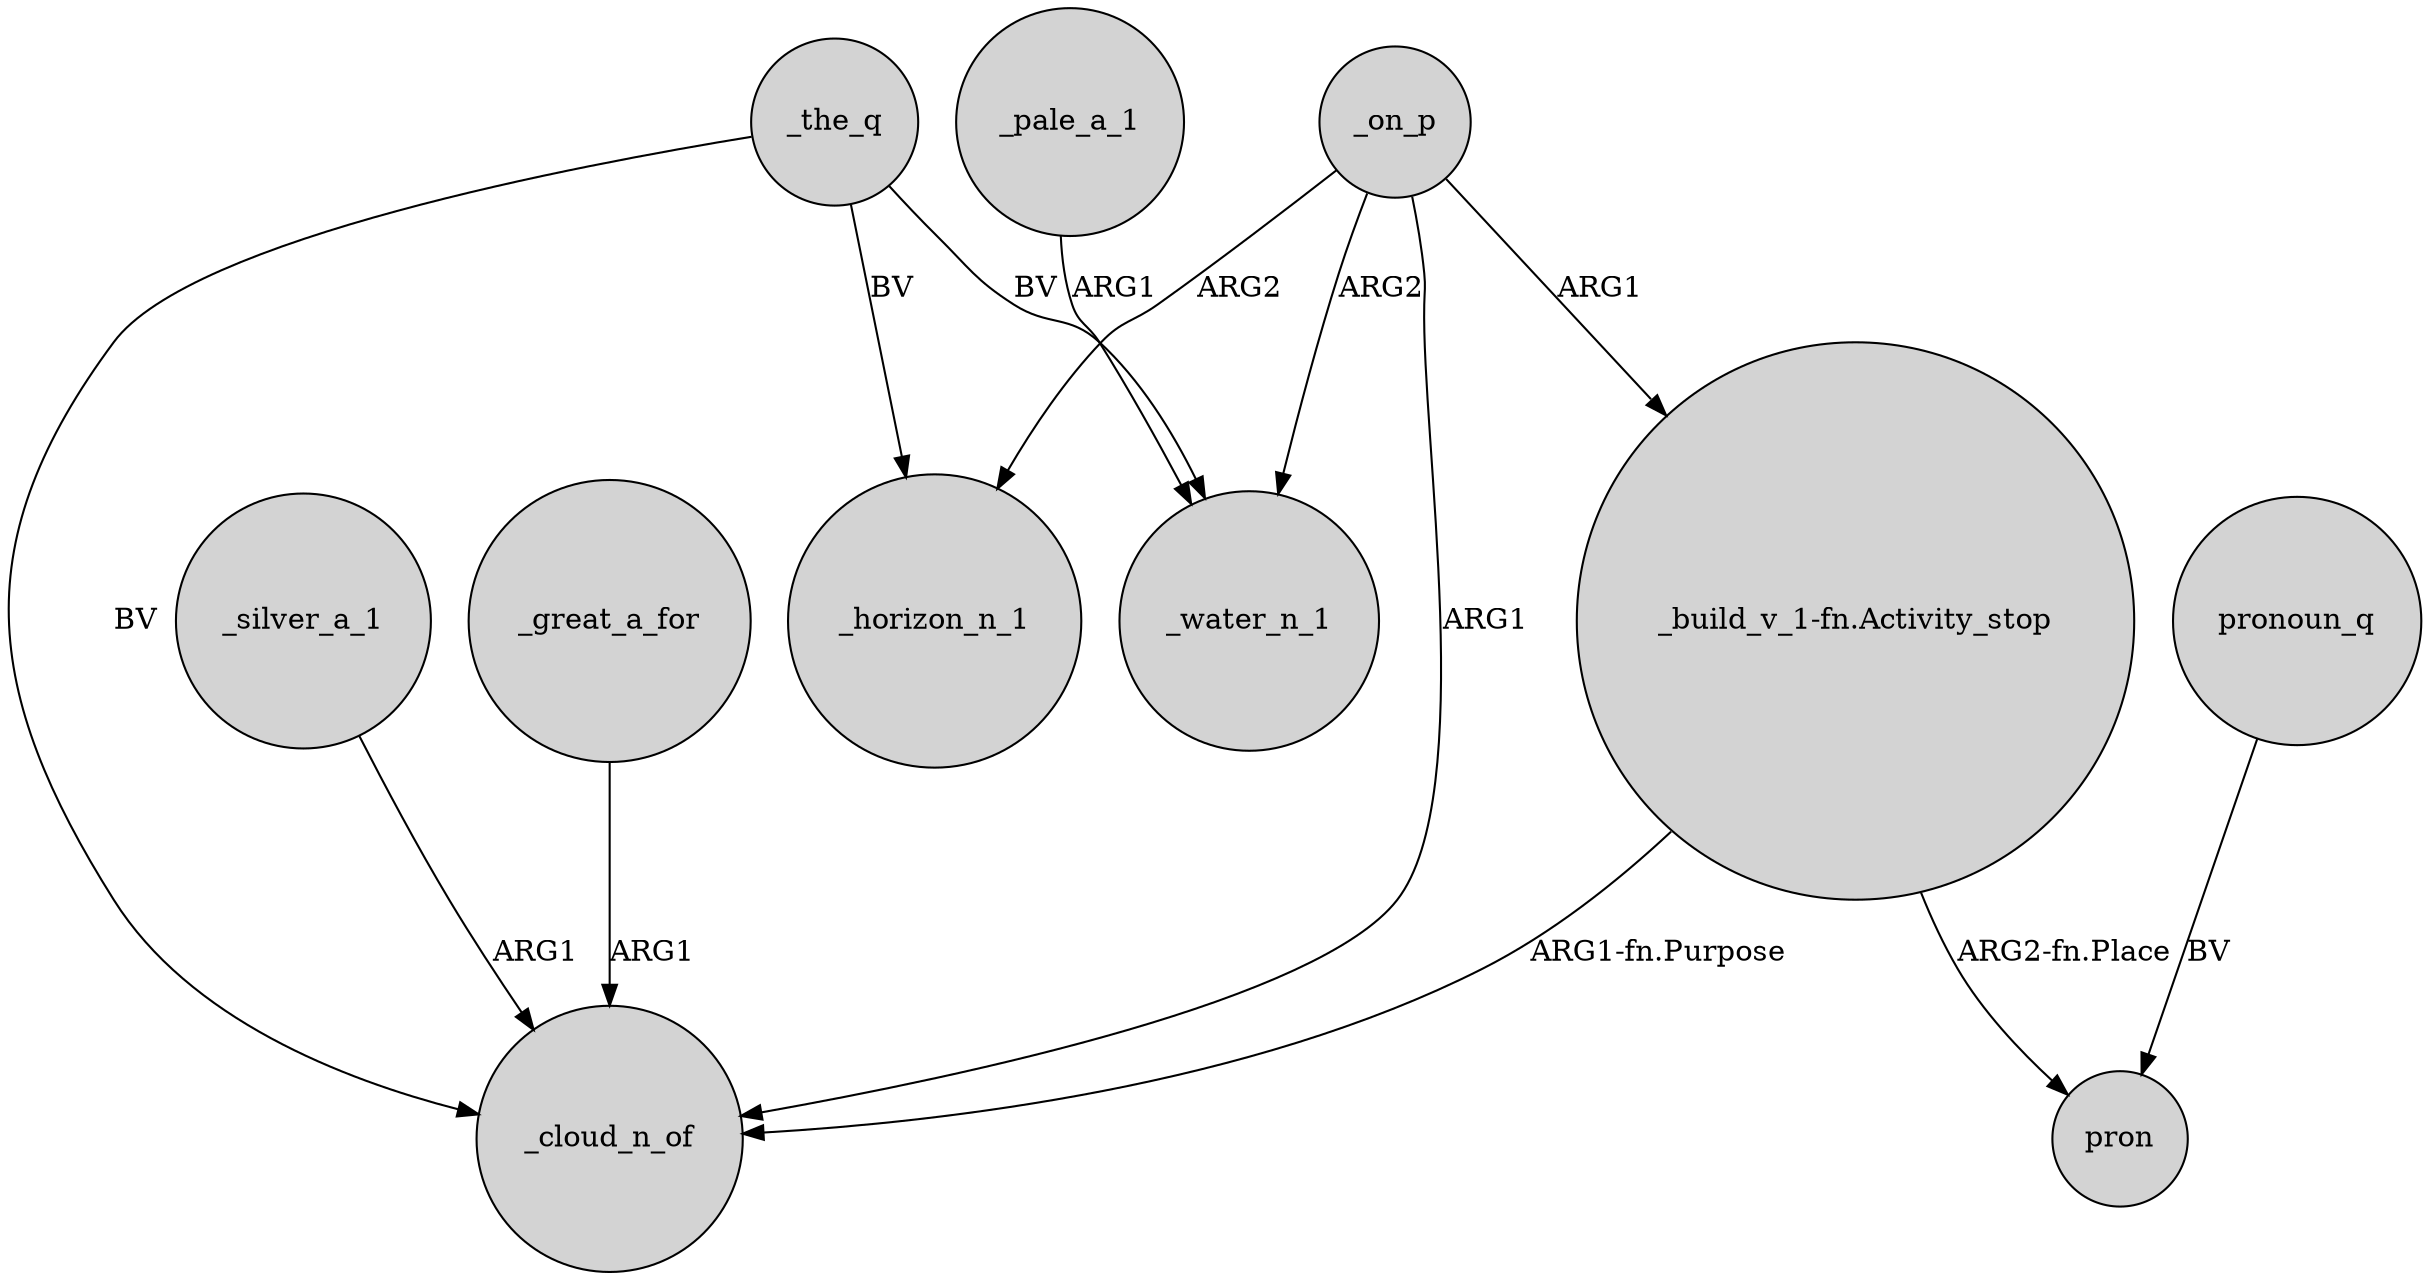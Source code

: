 digraph {
	node [shape=circle style=filled]
	"_build_v_1-fn.Activity_stop" -> _cloud_n_of [label="ARG1-fn.Purpose"]
	_pale_a_1 -> _water_n_1 [label=ARG1]
	_on_p -> _cloud_n_of [label=ARG1]
	_silver_a_1 -> _cloud_n_of [label=ARG1]
	_the_q -> _horizon_n_1 [label=BV]
	"_build_v_1-fn.Activity_stop" -> pron [label="ARG2-fn.Place"]
	_on_p -> "_build_v_1-fn.Activity_stop" [label=ARG1]
	_the_q -> _water_n_1 [label=BV]
	_the_q -> _cloud_n_of [label=BV]
	pronoun_q -> pron [label=BV]
	_on_p -> _horizon_n_1 [label=ARG2]
	_on_p -> _water_n_1 [label=ARG2]
	_great_a_for -> _cloud_n_of [label=ARG1]
}
